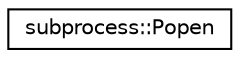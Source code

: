 digraph "Graphical Class Hierarchy"
{
  edge [fontname="Helvetica",fontsize="10",labelfontname="Helvetica",labelfontsize="10"];
  node [fontname="Helvetica",fontsize="10",shape=record];
  rankdir="LR";
  Node0 [label="subprocess::Popen",height=0.2,width=0.4,color="black", fillcolor="white", style="filled",URL="$classsubprocess_1_1Popen.html"];
}
